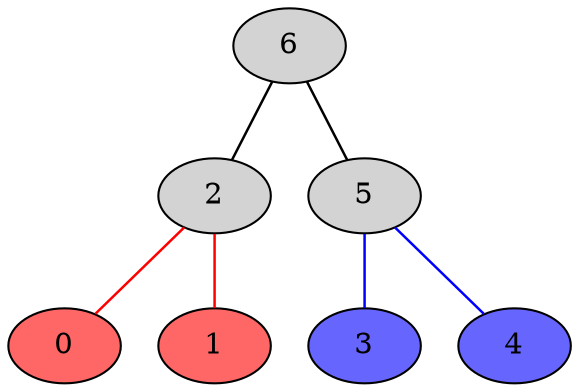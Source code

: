 digraph G {
        edge [penwidth=1.2 arrowhead=none]
        node [style=filled]
        { node [fillcolor="#ff6666"]
                0 1
        }
        { node [fillcolor="#6666ff"]
                3 4
        }
        6 -> 2
        { edge [color="#ff0000"]
                2 -> 0
                2 -> 1
        }
        6 -> 5
        { edge [color="#0000ff"]
                5 -> 3
                5 -> 4
        }
}
